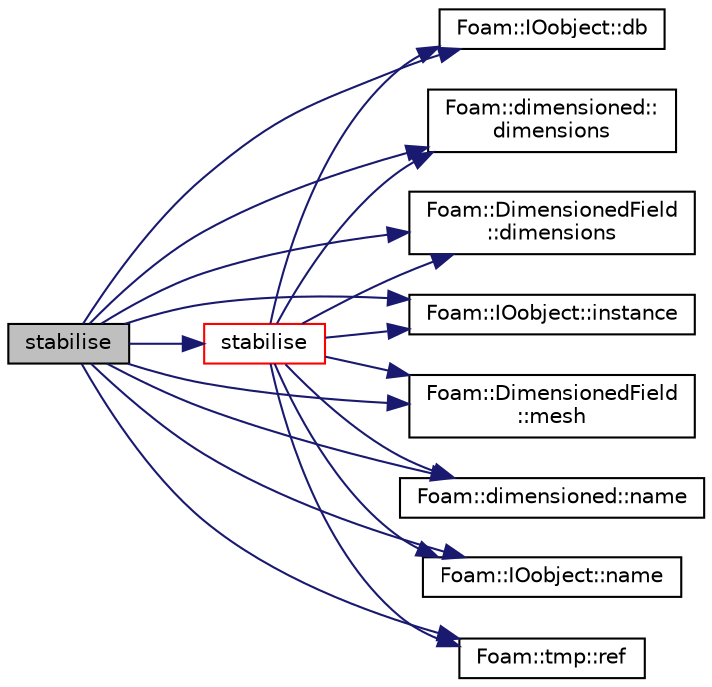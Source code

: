 digraph "stabilise"
{
  bgcolor="transparent";
  edge [fontname="Helvetica",fontsize="10",labelfontname="Helvetica",labelfontsize="10"];
  node [fontname="Helvetica",fontsize="10",shape=record];
  rankdir="LR";
  Node85172 [label="stabilise",height=0.2,width=0.4,color="black", fillcolor="grey75", style="filled", fontcolor="black"];
  Node85172 -> Node85173 [color="midnightblue",fontsize="10",style="solid",fontname="Helvetica"];
  Node85173 [label="Foam::IOobject::db",height=0.2,width=0.4,color="black",URL="$a27249.html#a65cc75d9f80b1df5c3184fb2274a97f1",tooltip="Return the local objectRegistry. "];
  Node85172 -> Node85174 [color="midnightblue",fontsize="10",style="solid",fontname="Helvetica"];
  Node85174 [label="Foam::dimensioned::\ldimensions",height=0.2,width=0.4,color="black",URL="$a27473.html#a512673c2674ca2d38885f1bb5f6994fb",tooltip="Return const reference to dimensions. "];
  Node85172 -> Node85175 [color="midnightblue",fontsize="10",style="solid",fontname="Helvetica"];
  Node85175 [label="Foam::DimensionedField\l::dimensions",height=0.2,width=0.4,color="black",URL="$a27497.html#a512673c2674ca2d38885f1bb5f6994fb",tooltip="Return dimensions. "];
  Node85172 -> Node85176 [color="midnightblue",fontsize="10",style="solid",fontname="Helvetica"];
  Node85176 [label="Foam::IOobject::instance",height=0.2,width=0.4,color="black",URL="$a27249.html#acac6de003b420b848571b5064e50ed89"];
  Node85172 -> Node85177 [color="midnightblue",fontsize="10",style="solid",fontname="Helvetica"];
  Node85177 [label="Foam::DimensionedField\l::mesh",height=0.2,width=0.4,color="black",URL="$a27497.html#a8f1110830348a1448a14ab5e3cf47e3b",tooltip="Return mesh. "];
  Node85172 -> Node85178 [color="midnightblue",fontsize="10",style="solid",fontname="Helvetica"];
  Node85178 [label="Foam::dimensioned::name",height=0.2,width=0.4,color="black",URL="$a27473.html#ade4113569ef0db70665fded275a5e38e",tooltip="Return const reference to name. "];
  Node85172 -> Node85179 [color="midnightblue",fontsize="10",style="solid",fontname="Helvetica"];
  Node85179 [label="Foam::IOobject::name",height=0.2,width=0.4,color="black",URL="$a27249.html#acc80e00a8ac919288fb55bd14cc88bf6",tooltip="Return name. "];
  Node85172 -> Node85180 [color="midnightblue",fontsize="10",style="solid",fontname="Helvetica"];
  Node85180 [label="Foam::tmp::ref",height=0.2,width=0.4,color="black",URL="$a27077.html#aeaf81e641282874cef07f5b808efc83b",tooltip="Return non-const reference or generate a fatal error. "];
  Node85172 -> Node85181 [color="midnightblue",fontsize="10",style="solid",fontname="Helvetica"];
  Node85181 [label="stabilise",height=0.2,width=0.4,color="red",URL="$a21851.html#a1f3543a73e4e73c68a5d03e4dba703dd"];
  Node85181 -> Node85173 [color="midnightblue",fontsize="10",style="solid",fontname="Helvetica"];
  Node85181 -> Node85174 [color="midnightblue",fontsize="10",style="solid",fontname="Helvetica"];
  Node85181 -> Node85175 [color="midnightblue",fontsize="10",style="solid",fontname="Helvetica"];
  Node85181 -> Node85176 [color="midnightblue",fontsize="10",style="solid",fontname="Helvetica"];
  Node85181 -> Node85177 [color="midnightblue",fontsize="10",style="solid",fontname="Helvetica"];
  Node85181 -> Node85178 [color="midnightblue",fontsize="10",style="solid",fontname="Helvetica"];
  Node85181 -> Node85179 [color="midnightblue",fontsize="10",style="solid",fontname="Helvetica"];
  Node85181 -> Node85180 [color="midnightblue",fontsize="10",style="solid",fontname="Helvetica"];
}
